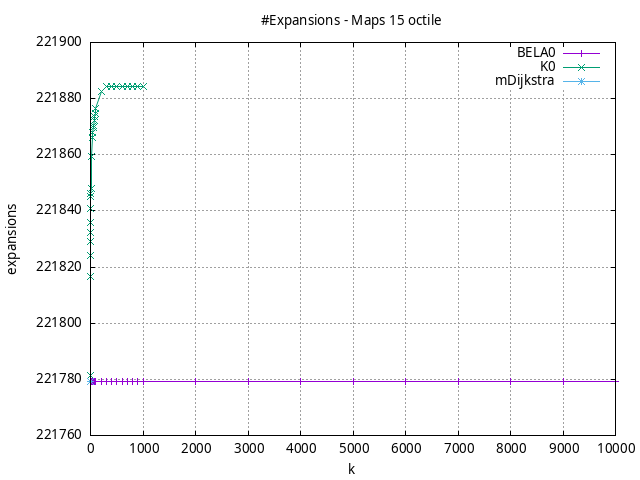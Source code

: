 #!/usr/bin/gnuplot
# -*- coding: utf-8 -*-
#
# results/maps/octile/15/random512-15.brute-force.octile.expansions.gnuplot
#
# Started on 04/03/2024 23:08:32
# Author: Carlos Linares López
set grid
set xlabel "k"
set ylabel "expansions"

set title "#Expansions - Maps 15 octile"

set terminal png enhanced font "Ariel,10"
set output 'random512-15.brute-force.octile.expansions.png'

plot "-" title "BELA0"      with linesp, "-" title "K0"      with linesp, "-" title "mDijkstra"      with linesp

	1 221779.23
	2 221779.23
	3 221779.23
	4 221779.23
	5 221779.23
	6 221779.23
	7 221779.23
	8 221779.23
	9 221779.23
	10 221779.23
	20 221779.23
	30 221779.23
	40 221779.23
	50 221779.23
	60 221779.23
	70 221779.23
	80 221779.23
	90 221779.23
	100 221779.23
	200 221779.23
	300 221779.23
	400 221779.23
	500 221779.23
	600 221779.23
	700 221779.23
	800 221779.23
	900 221779.23
	1000 221779.23
	2000 221779.23
	3000 221779.23
	4000 221779.23
	5000 221779.23
	6000 221779.23
	7000 221779.23
	8000 221779.23
	9000 221779.23
	10000 221779.23
end
	1 221781.54
	2 221816.69
	3 221824.2
	4 221829.24
	5 221832.17
	6 221835.96
	7 221840.86
	8 221845.09
	9 221846.34
	10 221848.08
	20 221859.33
	30 221866.27
	40 221867.94
	50 221869.78
	60 221870.52
	70 221872.22
	80 221873.48
	90 221874.77
	100 221876.41
	200 221882.52
	300 221884.39
	400 221884.39
	500 221884.39
	600 221884.39
	700 221884.39
	800 221884.39
	900 221884.39
	1000 221884.39
end
	1 221779.23
end
